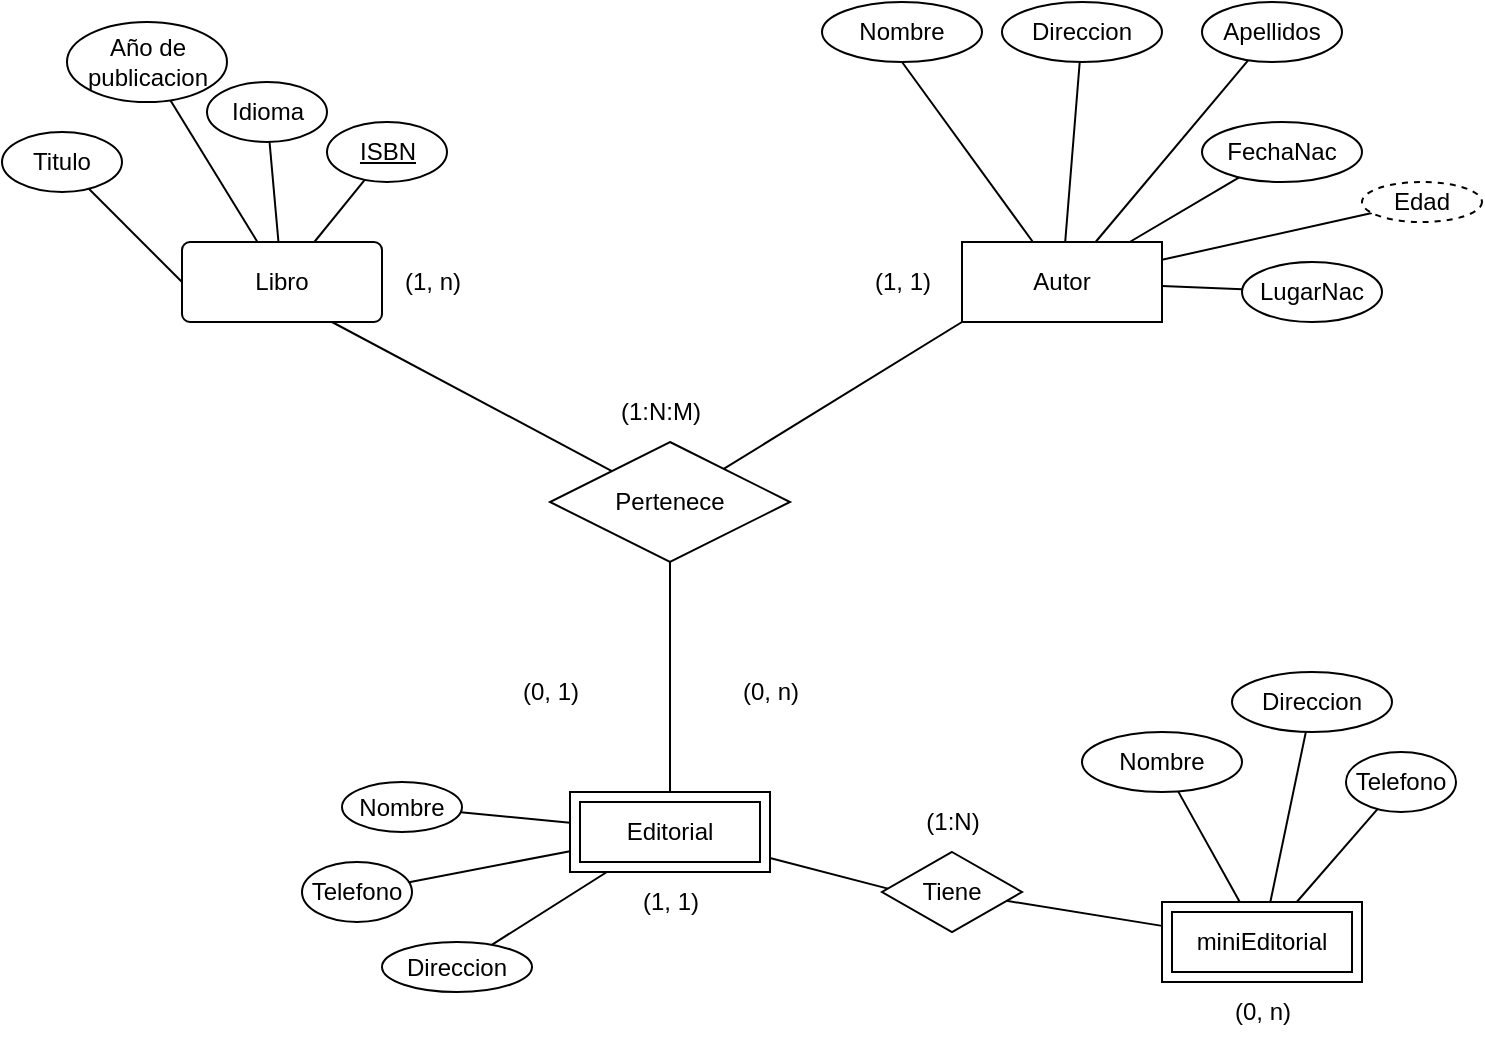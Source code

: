 <mxfile version="20.4.0" type="device"><diagram id="3W8NmgQe-H2le2bJksox" name="Page-1"><mxGraphModel dx="782" dy="698" grid="1" gridSize="10" guides="1" tooltips="1" connect="1" arrows="1" fold="1" page="1" pageScale="1" pageWidth="827" pageHeight="1169" math="0" shadow="0"><root><mxCell id="0"/><mxCell id="1" parent="0"/><mxCell id="iU0xGmwdlYNKLGGyYMDh-48" style="edgeStyle=none;rounded=0;orthogonalLoop=1;jettySize=auto;html=1;entryX=0.5;entryY=1;entryDx=0;entryDy=0;endArrow=none;endFill=0;" parent="1" source="iU0xGmwdlYNKLGGyYMDh-2" target="iU0xGmwdlYNKLGGyYMDh-41" edge="1"><mxGeometry relative="1" as="geometry"/></mxCell><mxCell id="iU0xGmwdlYNKLGGyYMDh-2" value="Autor" style="whiteSpace=wrap;html=1;align=center;" parent="1" vertex="1"><mxGeometry x="540" y="200" width="100" height="40" as="geometry"/></mxCell><mxCell id="iU0xGmwdlYNKLGGyYMDh-7" value="Pertenece" style="shape=rhombus;perimeter=rhombusPerimeter;whiteSpace=wrap;html=1;align=center;" parent="1" vertex="1"><mxGeometry x="334" y="300" width="120" height="60" as="geometry"/></mxCell><mxCell id="iU0xGmwdlYNKLGGyYMDh-10" value="" style="endArrow=none;html=1;rounded=0;exitX=0.5;exitY=1;exitDx=0;exitDy=0;entryX=0.5;entryY=0;entryDx=0;entryDy=0;" parent="1" source="iU0xGmwdlYNKLGGyYMDh-7" target="iU0xGmwdlYNKLGGyYMDh-68" edge="1"><mxGeometry relative="1" as="geometry"><mxPoint x="330" y="390" as="sourcePoint"/><mxPoint x="364" y="470" as="targetPoint"/></mxGeometry></mxCell><mxCell id="iU0xGmwdlYNKLGGyYMDh-12" value="" style="endArrow=none;html=1;rounded=0;entryX=0;entryY=1;entryDx=0;entryDy=0;" parent="1" source="iU0xGmwdlYNKLGGyYMDh-7" target="iU0xGmwdlYNKLGGyYMDh-2" edge="1"><mxGeometry relative="1" as="geometry"><mxPoint x="420" y="330" as="sourcePoint"/><mxPoint x="580" y="330" as="targetPoint"/></mxGeometry></mxCell><mxCell id="iU0xGmwdlYNKLGGyYMDh-13" value="" style="endArrow=none;html=1;rounded=0;exitX=0.75;exitY=1;exitDx=0;exitDy=0;" parent="1" source="iU0xGmwdlYNKLGGyYMDh-70" target="iU0xGmwdlYNKLGGyYMDh-7" edge="1"><mxGeometry relative="1" as="geometry"><mxPoint x="180" y="257.265" as="sourcePoint"/><mxPoint x="330" y="250" as="targetPoint"/></mxGeometry></mxCell><mxCell id="iU0xGmwdlYNKLGGyYMDh-14" value="(1, 1)" style="text;html=1;align=center;verticalAlign=middle;resizable=0;points=[];autosize=1;strokeColor=none;fillColor=none;" parent="1" vertex="1"><mxGeometry x="485" y="205" width="50" height="30" as="geometry"/></mxCell><mxCell id="iU0xGmwdlYNKLGGyYMDh-15" value="(1, n)" style="text;html=1;align=center;verticalAlign=middle;resizable=0;points=[];autosize=1;strokeColor=none;fillColor=none;" parent="1" vertex="1"><mxGeometry x="250" y="205" width="50" height="30" as="geometry"/></mxCell><mxCell id="iU0xGmwdlYNKLGGyYMDh-16" value="(0, 1)" style="text;html=1;align=center;verticalAlign=middle;resizable=0;points=[];autosize=1;strokeColor=none;fillColor=none;" parent="1" vertex="1"><mxGeometry x="309" y="410" width="50" height="30" as="geometry"/></mxCell><mxCell id="iU0xGmwdlYNKLGGyYMDh-18" value="miniEditorial" style="shape=ext;margin=3;double=1;whiteSpace=wrap;html=1;align=center;" parent="1" vertex="1"><mxGeometry x="640" y="530" width="100" height="40" as="geometry"/></mxCell><mxCell id="iU0xGmwdlYNKLGGyYMDh-20" value="" style="endArrow=none;html=1;rounded=0;entryX=0.063;entryY=0.467;entryDx=0;entryDy=0;entryPerimeter=0;" parent="1" source="iU0xGmwdlYNKLGGyYMDh-68" target="iU0xGmwdlYNKLGGyYMDh-21" edge="1"><mxGeometry relative="1" as="geometry"><mxPoint x="414" y="500" as="sourcePoint"/><mxPoint x="510" y="510" as="targetPoint"/></mxGeometry></mxCell><mxCell id="iU0xGmwdlYNKLGGyYMDh-21" value="Tiene" style="shape=rhombus;perimeter=rhombusPerimeter;whiteSpace=wrap;html=1;align=center;" parent="1" vertex="1"><mxGeometry x="500" y="505" width="70" height="40" as="geometry"/></mxCell><mxCell id="iU0xGmwdlYNKLGGyYMDh-23" value="" style="endArrow=none;html=1;rounded=0;" parent="1" source="iU0xGmwdlYNKLGGyYMDh-21" target="iU0xGmwdlYNKLGGyYMDh-18" edge="1"><mxGeometry relative="1" as="geometry"><mxPoint x="570" y="545" as="sourcePoint"/><mxPoint x="730" y="545" as="targetPoint"/></mxGeometry></mxCell><mxCell id="iU0xGmwdlYNKLGGyYMDh-24" value="(0, n)" style="text;html=1;align=center;verticalAlign=middle;resizable=0;points=[];autosize=1;strokeColor=none;fillColor=none;" parent="1" vertex="1"><mxGeometry x="665" y="570" width="50" height="30" as="geometry"/></mxCell><mxCell id="iU0xGmwdlYNKLGGyYMDh-25" value="(1, 1)" style="text;html=1;align=center;verticalAlign=middle;resizable=0;points=[];autosize=1;strokeColor=none;fillColor=none;" parent="1" vertex="1"><mxGeometry x="369" y="515" width="50" height="30" as="geometry"/></mxCell><mxCell id="iU0xGmwdlYNKLGGyYMDh-26" value="(1:N)" style="text;html=1;align=center;verticalAlign=middle;resizable=0;points=[];autosize=1;strokeColor=none;fillColor=none;" parent="1" vertex="1"><mxGeometry x="510" y="475" width="50" height="30" as="geometry"/></mxCell><mxCell id="iU0xGmwdlYNKLGGyYMDh-27" value="(1:N:M)" style="text;html=1;align=center;verticalAlign=middle;resizable=0;points=[];autosize=1;strokeColor=none;fillColor=none;" parent="1" vertex="1"><mxGeometry x="359" y="270" width="60" height="30" as="geometry"/></mxCell><mxCell id="iU0xGmwdlYNKLGGyYMDh-37" style="edgeStyle=none;rounded=0;orthogonalLoop=1;jettySize=auto;html=1;endArrow=none;endFill=0;entryX=0;entryY=0.5;entryDx=0;entryDy=0;" parent="1" source="iU0xGmwdlYNKLGGyYMDh-28" target="iU0xGmwdlYNKLGGyYMDh-70" edge="1"><mxGeometry relative="1" as="geometry"><mxPoint x="90" y="230" as="targetPoint"/></mxGeometry></mxCell><mxCell id="iU0xGmwdlYNKLGGyYMDh-28" value="Titulo&lt;br&gt;" style="ellipse;whiteSpace=wrap;html=1;align=center;strokeColor=default;" parent="1" vertex="1"><mxGeometry x="60" y="145" width="60" height="30" as="geometry"/></mxCell><mxCell id="iU0xGmwdlYNKLGGyYMDh-38" style="edgeStyle=none;rounded=0;orthogonalLoop=1;jettySize=auto;html=1;endArrow=none;endFill=0;" parent="1" source="iU0xGmwdlYNKLGGyYMDh-39" target="iU0xGmwdlYNKLGGyYMDh-70" edge="1"><mxGeometry relative="1" as="geometry"><mxPoint x="195.542" y="178.143" as="sourcePoint"/><mxPoint x="154.828" y="215" as="targetPoint"/></mxGeometry></mxCell><mxCell id="iU0xGmwdlYNKLGGyYMDh-34" style="rounded=0;orthogonalLoop=1;jettySize=auto;html=1;endArrow=none;endFill=0;" parent="1" source="iU0xGmwdlYNKLGGyYMDh-31" target="iU0xGmwdlYNKLGGyYMDh-70" edge="1"><mxGeometry relative="1" as="geometry"><mxPoint x="105" y="215" as="targetPoint"/></mxGeometry></mxCell><mxCell id="iU0xGmwdlYNKLGGyYMDh-31" value="Año de publicacion" style="ellipse;whiteSpace=wrap;html=1;align=center;strokeColor=default;" parent="1" vertex="1"><mxGeometry x="92.5" y="90" width="80" height="40" as="geometry"/></mxCell><mxCell id="iU0xGmwdlYNKLGGyYMDh-35" style="edgeStyle=none;rounded=0;orthogonalLoop=1;jettySize=auto;html=1;endArrow=none;endFill=0;" parent="1" source="iU0xGmwdlYNKLGGyYMDh-32" target="iU0xGmwdlYNKLGGyYMDh-70" edge="1"><mxGeometry relative="1" as="geometry"><mxPoint x="130" y="215" as="targetPoint"/></mxGeometry></mxCell><mxCell id="iU0xGmwdlYNKLGGyYMDh-32" value="Idioma" style="ellipse;whiteSpace=wrap;html=1;align=center;strokeColor=default;" parent="1" vertex="1"><mxGeometry x="162.5" y="120" width="60" height="30" as="geometry"/></mxCell><mxCell id="iU0xGmwdlYNKLGGyYMDh-39" value="ISBN" style="ellipse;whiteSpace=wrap;html=1;align=center;fontStyle=4;strokeColor=default;" parent="1" vertex="1"><mxGeometry x="222.5" y="140" width="60" height="30" as="geometry"/></mxCell><mxCell id="iU0xGmwdlYNKLGGyYMDh-41" value="Nombre" style="ellipse;whiteSpace=wrap;html=1;align=center;strokeColor=default;" parent="1" vertex="1"><mxGeometry x="470" y="80" width="80" height="30" as="geometry"/></mxCell><mxCell id="iU0xGmwdlYNKLGGyYMDh-50" style="edgeStyle=none;rounded=0;orthogonalLoop=1;jettySize=auto;html=1;endArrow=none;endFill=0;" parent="1" source="iU0xGmwdlYNKLGGyYMDh-42" target="iU0xGmwdlYNKLGGyYMDh-2" edge="1"><mxGeometry relative="1" as="geometry"/></mxCell><mxCell id="iU0xGmwdlYNKLGGyYMDh-42" value="Apellidos" style="ellipse;whiteSpace=wrap;html=1;align=center;strokeColor=default;" parent="1" vertex="1"><mxGeometry x="660" y="80" width="70" height="30" as="geometry"/></mxCell><mxCell id="iU0xGmwdlYNKLGGyYMDh-52" style="edgeStyle=none;rounded=0;orthogonalLoop=1;jettySize=auto;html=1;endArrow=none;endFill=0;" parent="1" source="iU0xGmwdlYNKLGGyYMDh-43" target="iU0xGmwdlYNKLGGyYMDh-2" edge="1"><mxGeometry relative="1" as="geometry"/></mxCell><mxCell id="iU0xGmwdlYNKLGGyYMDh-43" value="FechaNac" style="ellipse;whiteSpace=wrap;html=1;align=center;strokeColor=default;" parent="1" vertex="1"><mxGeometry x="660" y="140" width="80" height="30" as="geometry"/></mxCell><mxCell id="iU0xGmwdlYNKLGGyYMDh-53" style="edgeStyle=none;rounded=0;orthogonalLoop=1;jettySize=auto;html=1;endArrow=none;endFill=0;" parent="1" source="iU0xGmwdlYNKLGGyYMDh-44" target="iU0xGmwdlYNKLGGyYMDh-2" edge="1"><mxGeometry relative="1" as="geometry"/></mxCell><mxCell id="iU0xGmwdlYNKLGGyYMDh-44" value="LugarNac" style="ellipse;whiteSpace=wrap;html=1;align=center;strokeColor=default;" parent="1" vertex="1"><mxGeometry x="680" y="210" width="70" height="30" as="geometry"/></mxCell><mxCell id="iU0xGmwdlYNKLGGyYMDh-49" style="edgeStyle=none;rounded=0;orthogonalLoop=1;jettySize=auto;html=1;endArrow=none;endFill=0;" parent="1" source="iU0xGmwdlYNKLGGyYMDh-45" target="iU0xGmwdlYNKLGGyYMDh-2" edge="1"><mxGeometry relative="1" as="geometry"/></mxCell><mxCell id="iU0xGmwdlYNKLGGyYMDh-45" value="Direccion" style="ellipse;whiteSpace=wrap;html=1;align=center;strokeColor=default;" parent="1" vertex="1"><mxGeometry x="560" y="80" width="80" height="30" as="geometry"/></mxCell><mxCell id="iU0xGmwdlYNKLGGyYMDh-47" style="edgeStyle=none;rounded=0;orthogonalLoop=1;jettySize=auto;html=1;endArrow=none;endFill=0;" parent="1" source="iU0xGmwdlYNKLGGyYMDh-46" target="iU0xGmwdlYNKLGGyYMDh-2" edge="1"><mxGeometry relative="1" as="geometry"/></mxCell><mxCell id="iU0xGmwdlYNKLGGyYMDh-46" value="Edad" style="ellipse;whiteSpace=wrap;html=1;align=center;dashed=1;strokeColor=default;" parent="1" vertex="1"><mxGeometry x="740" y="170" width="60" height="20" as="geometry"/></mxCell><mxCell id="iU0xGmwdlYNKLGGyYMDh-51" style="edgeStyle=none;rounded=0;orthogonalLoop=1;jettySize=auto;html=1;exitX=0;exitY=1;exitDx=0;exitDy=0;endArrow=none;endFill=0;" parent="1" source="iU0xGmwdlYNKLGGyYMDh-43" target="iU0xGmwdlYNKLGGyYMDh-43" edge="1"><mxGeometry relative="1" as="geometry"/></mxCell><mxCell id="iU0xGmwdlYNKLGGyYMDh-55" value="Nombre" style="ellipse;whiteSpace=wrap;html=1;align=center;strokeColor=default;" parent="1" vertex="1"><mxGeometry x="230" y="470" width="60" height="25" as="geometry"/></mxCell><mxCell id="iU0xGmwdlYNKLGGyYMDh-59" style="edgeStyle=none;rounded=0;orthogonalLoop=1;jettySize=auto;html=1;endArrow=none;endFill=0;" parent="1" source="iU0xGmwdlYNKLGGyYMDh-56" target="iU0xGmwdlYNKLGGyYMDh-68" edge="1"><mxGeometry relative="1" as="geometry"><mxPoint x="333.625" y="510" as="targetPoint"/></mxGeometry></mxCell><mxCell id="iU0xGmwdlYNKLGGyYMDh-56" value="Direccion" style="ellipse;whiteSpace=wrap;html=1;align=center;strokeColor=default;" parent="1" vertex="1"><mxGeometry x="250" y="550" width="75" height="25" as="geometry"/></mxCell><mxCell id="iU0xGmwdlYNKLGGyYMDh-60" style="edgeStyle=none;rounded=0;orthogonalLoop=1;jettySize=auto;html=1;endArrow=none;endFill=0;" parent="1" source="iU0xGmwdlYNKLGGyYMDh-57" target="iU0xGmwdlYNKLGGyYMDh-68" edge="1"><mxGeometry relative="1" as="geometry"><mxPoint x="314" y="508.519" as="targetPoint"/></mxGeometry></mxCell><mxCell id="iU0xGmwdlYNKLGGyYMDh-57" value="Telefono" style="ellipse;whiteSpace=wrap;html=1;align=center;strokeColor=default;" parent="1" vertex="1"><mxGeometry x="210" y="510" width="55" height="30" as="geometry"/></mxCell><mxCell id="iU0xGmwdlYNKLGGyYMDh-66" style="edgeStyle=none;rounded=0;orthogonalLoop=1;jettySize=auto;html=1;endArrow=none;endFill=0;" parent="1" source="iU0xGmwdlYNKLGGyYMDh-62" target="iU0xGmwdlYNKLGGyYMDh-18" edge="1"><mxGeometry relative="1" as="geometry"/></mxCell><mxCell id="iU0xGmwdlYNKLGGyYMDh-62" value="Nombre" style="ellipse;whiteSpace=wrap;html=1;align=center;strokeColor=default;" parent="1" vertex="1"><mxGeometry x="600" y="445" width="80" height="30" as="geometry"/></mxCell><mxCell id="iU0xGmwdlYNKLGGyYMDh-65" style="edgeStyle=none;rounded=0;orthogonalLoop=1;jettySize=auto;html=1;endArrow=none;endFill=0;" parent="1" source="iU0xGmwdlYNKLGGyYMDh-63" target="iU0xGmwdlYNKLGGyYMDh-18" edge="1"><mxGeometry relative="1" as="geometry"/></mxCell><mxCell id="iU0xGmwdlYNKLGGyYMDh-63" value="Direccion" style="ellipse;whiteSpace=wrap;html=1;align=center;strokeColor=default;" parent="1" vertex="1"><mxGeometry x="675" y="415" width="80" height="30" as="geometry"/></mxCell><mxCell id="iU0xGmwdlYNKLGGyYMDh-67" style="edgeStyle=none;rounded=0;orthogonalLoop=1;jettySize=auto;html=1;endArrow=none;endFill=0;" parent="1" source="iU0xGmwdlYNKLGGyYMDh-64" target="iU0xGmwdlYNKLGGyYMDh-18" edge="1"><mxGeometry relative="1" as="geometry"/></mxCell><mxCell id="iU0xGmwdlYNKLGGyYMDh-64" value="Telefono" style="ellipse;whiteSpace=wrap;html=1;align=center;strokeColor=default;" parent="1" vertex="1"><mxGeometry x="732" y="455" width="55" height="30" as="geometry"/></mxCell><mxCell id="iU0xGmwdlYNKLGGyYMDh-68" value="Editorial" style="shape=ext;margin=3;double=1;whiteSpace=wrap;html=1;align=center;strokeColor=default;" parent="1" vertex="1"><mxGeometry x="344" y="475" width="100" height="40" as="geometry"/></mxCell><mxCell id="iU0xGmwdlYNKLGGyYMDh-69" value="" style="edgeStyle=none;rounded=0;orthogonalLoop=1;jettySize=auto;html=1;endArrow=none;endFill=0;" parent="1" source="iU0xGmwdlYNKLGGyYMDh-55" target="iU0xGmwdlYNKLGGyYMDh-68" edge="1"><mxGeometry relative="1" as="geometry"/></mxCell><mxCell id="iU0xGmwdlYNKLGGyYMDh-70" value="Libro" style="rounded=1;arcSize=10;whiteSpace=wrap;html=1;align=center;strokeColor=default;" parent="1" vertex="1"><mxGeometry x="150" y="200" width="100" height="40" as="geometry"/></mxCell><mxCell id="iK0cqqhZuhMjcsGDs8Kw-3" value="(0, n)" style="text;html=1;align=center;verticalAlign=middle;resizable=0;points=[];autosize=1;strokeColor=none;fillColor=none;" parent="1" vertex="1"><mxGeometry x="419" y="410" width="50" height="30" as="geometry"/></mxCell></root></mxGraphModel></diagram></mxfile>